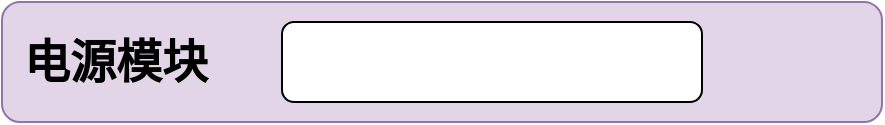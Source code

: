 <mxfile version="27.1.3">
  <diagram name="第 1 页" id="oimVrD2Q5sI-OtpYlPWk">
    <mxGraphModel dx="823" dy="574" grid="1" gridSize="10" guides="1" tooltips="1" connect="1" arrows="1" fold="1" page="1" pageScale="1" pageWidth="827" pageHeight="1169" math="0" shadow="0">
      <root>
        <mxCell id="0" />
        <mxCell id="1" parent="0" />
        <mxCell id="yz8o8m8Co_Lcj7NCytDr-1" value="&lt;font face=&quot;宋体&quot;&gt;&amp;nbsp; &amp;nbsp;&lt;b&gt;&lt;font style=&quot;font-size: 23px;&quot;&gt;电源模块&lt;/font&gt;&lt;/b&gt;&lt;/font&gt;" style="rounded=1;whiteSpace=wrap;html=1;align=left;fillColor=#e1d5e7;strokeColor=#9673a6;" vertex="1" parent="1">
          <mxGeometry x="160" y="40" width="440" height="60" as="geometry" />
        </mxCell>
        <mxCell id="yz8o8m8Co_Lcj7NCytDr-2" value="" style="rounded=1;whiteSpace=wrap;html=1;" vertex="1" parent="1">
          <mxGeometry x="300" y="50" width="210" height="40" as="geometry" />
        </mxCell>
      </root>
    </mxGraphModel>
  </diagram>
</mxfile>

